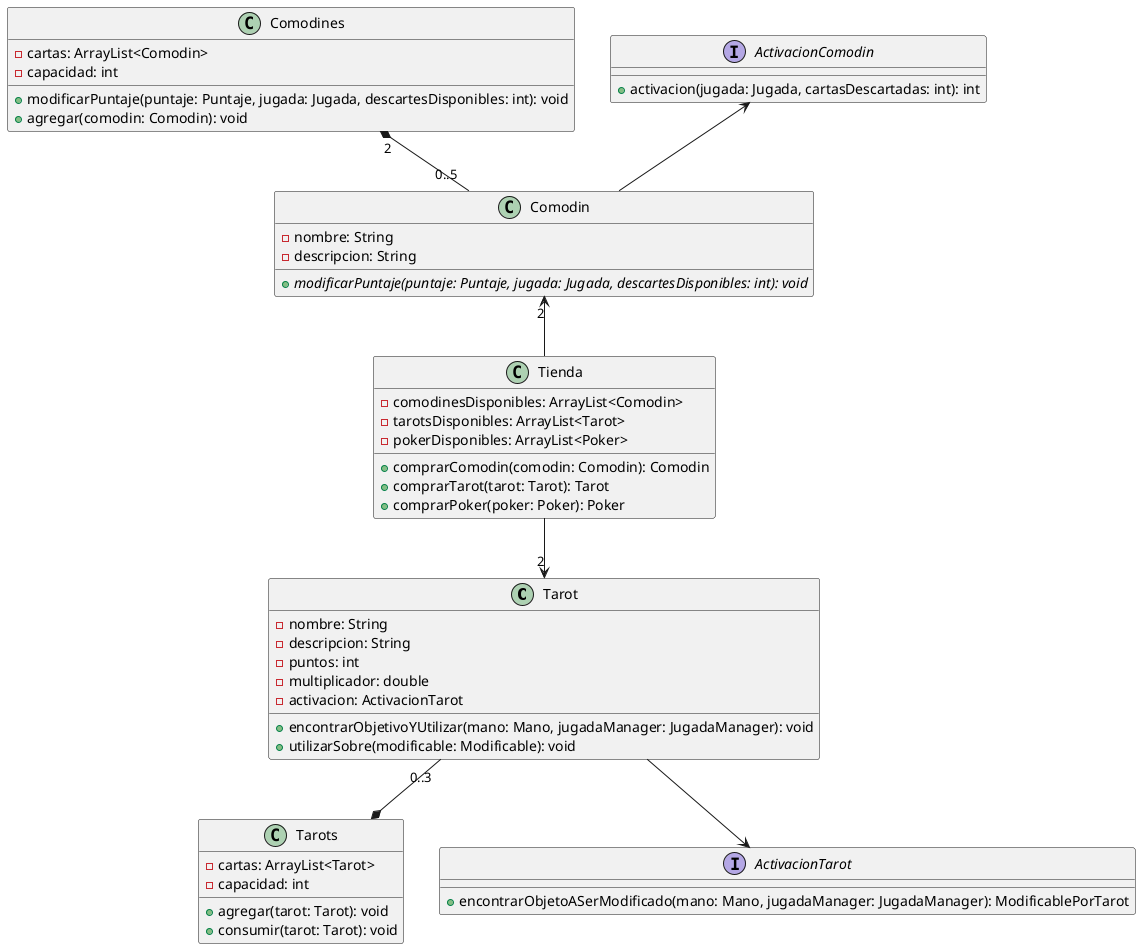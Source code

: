 @startuml
class Tarot{
  - nombre: String
  - descripcion: String
  - puntos: int
  - multiplicador: double
  - activacion: ActivacionTarot
  + encontrarObjetivoYUtilizar(mano: Mano, jugadaManager: JugadaManager): void
  + utilizarSobre(modificable: Modificable): void
}
class Tarots {
  - cartas: ArrayList<Tarot>
  - capacidad: int
  + agregar(tarot: Tarot): void
  + consumir(tarot: Tarot): void
}
class Comodin {
  - nombre: String
  - descripcion: String
  + {abstract}modificarPuntaje(puntaje: Puntaje, jugada: Jugada, descartesDisponibles: int): void
}
class Comodines {
  - cartas: ArrayList<Comodin>
  - capacidad: int
  + modificarPuntaje(puntaje: Puntaje, jugada: Jugada, descartesDisponibles: int): void
  + agregar(comodin: Comodin): void
}
interface ActivacionTarot {
  + encontrarObjetoASerModificado(mano: Mano, jugadaManager: JugadaManager): ModificablePorTarot
}
interface ActivacionComodin {
  + activacion(jugada: Jugada, cartasDescartadas: int): int
}
class Tienda {
  - comodinesDisponibles: ArrayList<Comodin>
  - tarotsDisponibles: ArrayList<Tarot>
  - pokerDisponibles: ArrayList<Poker>
  + comprarComodin(comodin: Comodin): Comodin
  + comprarTarot(tarot: Tarot): Tarot
  + comprarPoker(poker: Poker): Poker
}
Comodines "2" *-- "0..5" Comodin
Tarot "0..3" --* Tarots
Tarot --> ActivacionTarot
ActivacionComodin <-- Comodin
Comodin "2" <-- Tienda
Tienda --> "2" Tarot
@enduml
